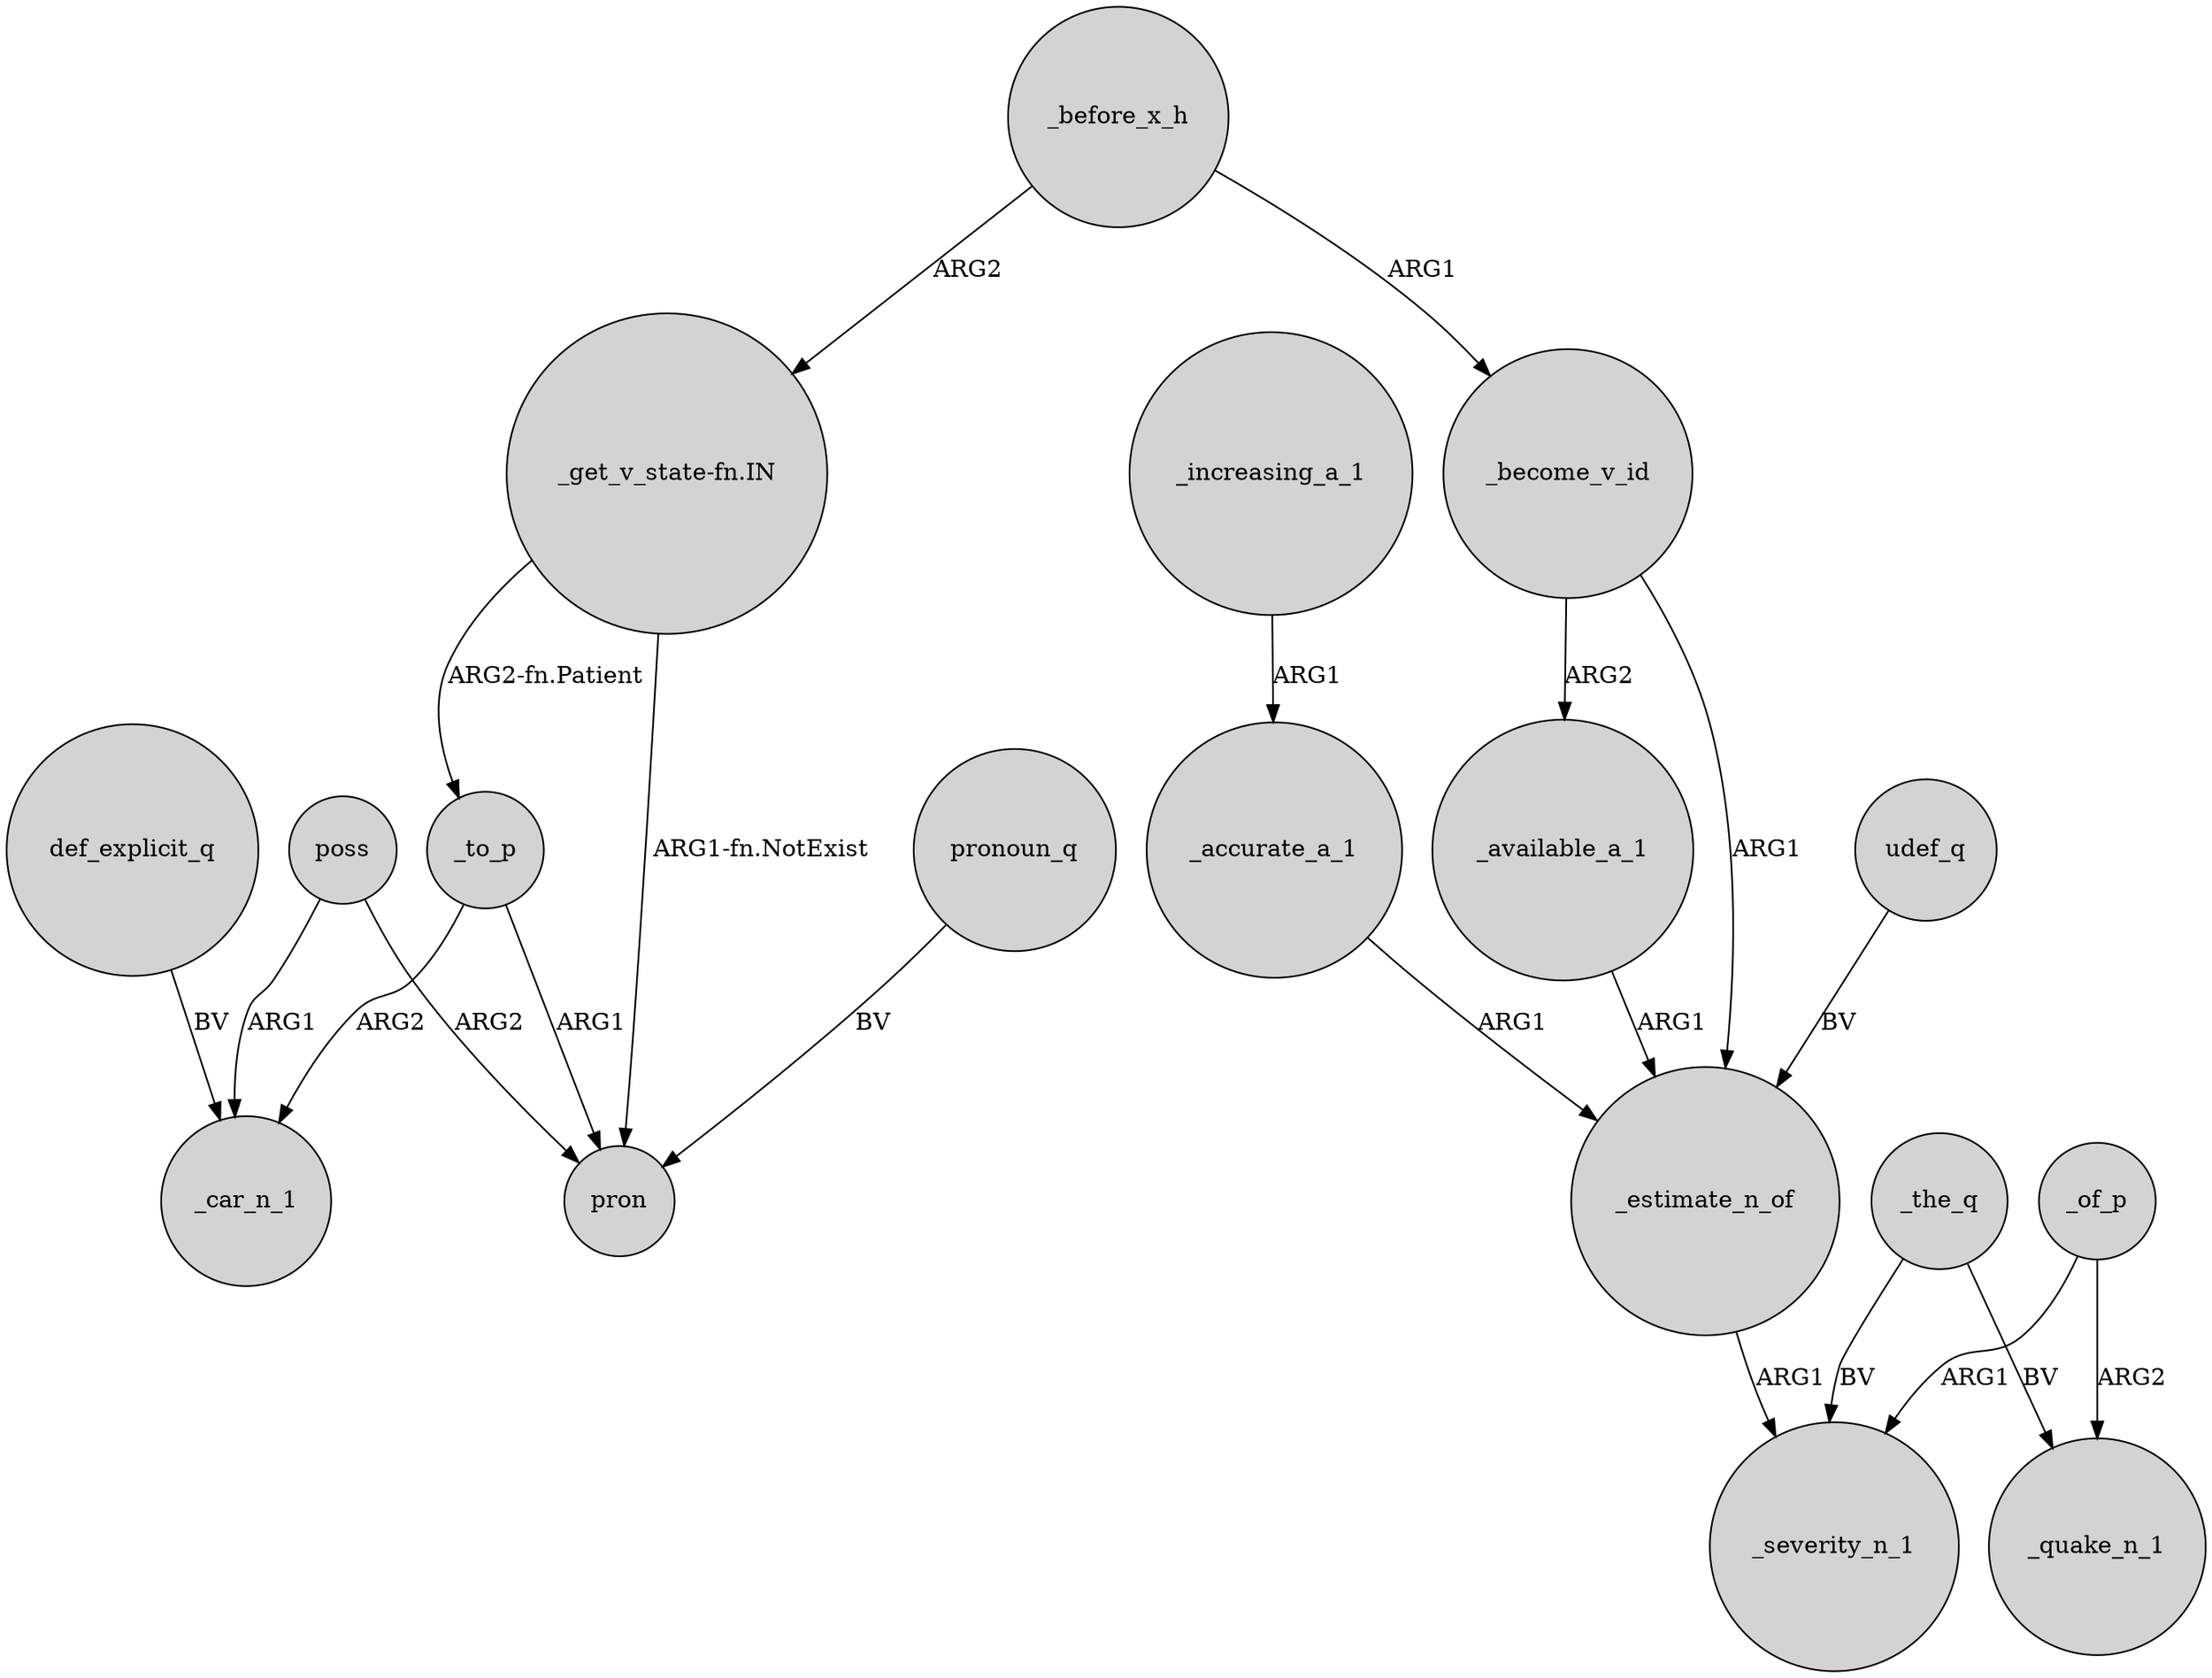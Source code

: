 digraph {
	node [shape=circle style=filled]
	"_get_v_state-fn.IN" -> pron [label="ARG1-fn.NotExist"]
	_become_v_id -> _estimate_n_of [label=ARG1]
	_of_p -> _severity_n_1 [label=ARG1]
	poss -> pron [label=ARG2]
	_to_p -> pron [label=ARG1]
	_the_q -> _quake_n_1 [label=BV]
	_estimate_n_of -> _severity_n_1 [label=ARG1]
	poss -> _car_n_1 [label=ARG1]
	"_get_v_state-fn.IN" -> _to_p [label="ARG2-fn.Patient"]
	def_explicit_q -> _car_n_1 [label=BV]
	_before_x_h -> "_get_v_state-fn.IN" [label=ARG2]
	pronoun_q -> pron [label=BV]
	_become_v_id -> _available_a_1 [label=ARG2]
	_before_x_h -> _become_v_id [label=ARG1]
	_the_q -> _severity_n_1 [label=BV]
	udef_q -> _estimate_n_of [label=BV]
	_to_p -> _car_n_1 [label=ARG2]
	_of_p -> _quake_n_1 [label=ARG2]
	_available_a_1 -> _estimate_n_of [label=ARG1]
	_increasing_a_1 -> _accurate_a_1 [label=ARG1]
	_accurate_a_1 -> _estimate_n_of [label=ARG1]
}
